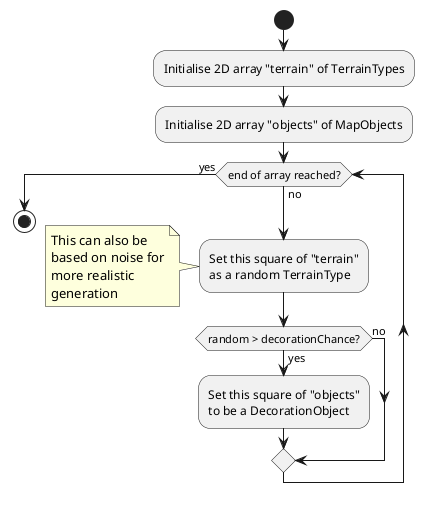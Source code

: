 @startuml
'https://plantuml.com/activity-diagram-beta

start
:Initialise 2D array "terrain" of TerrainTypes;
:Initialise 2D array "objects" of MapObjects;
while (end of array reached?) is (no)
    :Set this square of "terrain"\nas a random TerrainType;
    note left: This can also be\nbased on noise for\nmore realistic \ngeneration
    if (random > decorationChance?) then (yes)
        :Set this square of "objects"\nto be a DecorationObject;
    else (no)
    endif
end while (yes)

stop

@enduml
